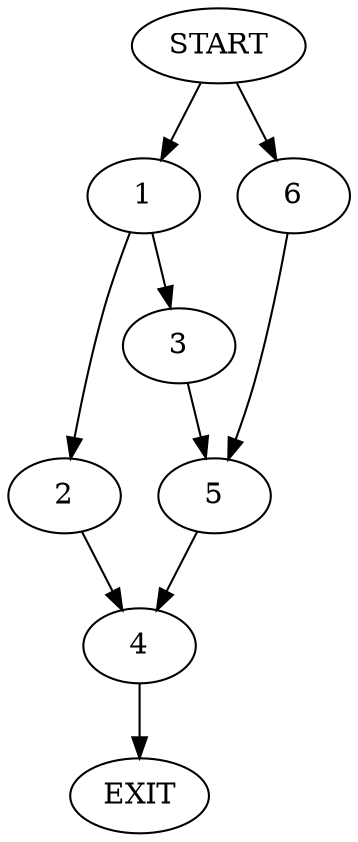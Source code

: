 digraph {
0 [label="START"]
7 [label="EXIT"]
0 -> 1
1 -> 2
1 -> 3
2 -> 4
3 -> 5
5 -> 4
0 -> 6
6 -> 5
4 -> 7
}

